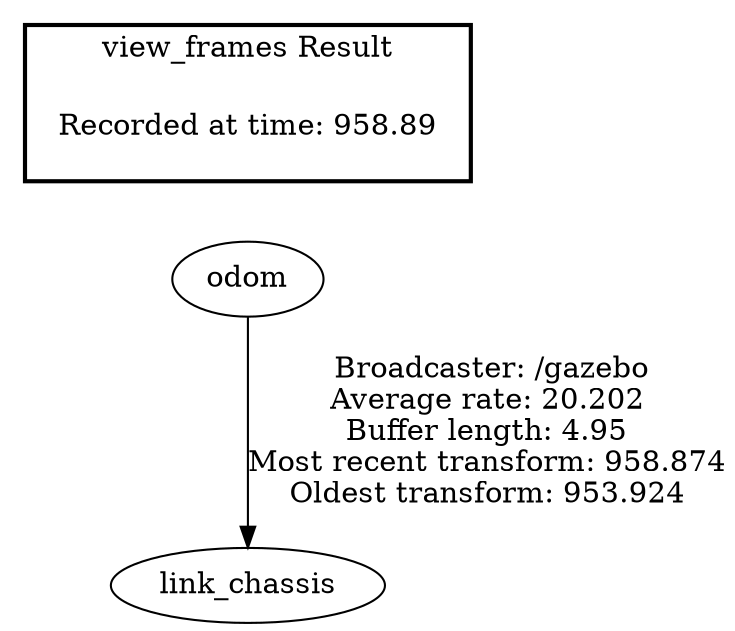 digraph G {
"odom" -> "link_chassis"[label=" Broadcaster: /gazebo\nAverage rate: 20.202\nBuffer length: 4.95\nMost recent transform: 958.874\nOldest transform: 953.924\n"];
edge [style=invis];
 subgraph cluster_legend { style=bold; color=black; label ="view_frames Result";
"Recorded at time: 958.89"[ shape=plaintext ] ;
}->"odom";
}
